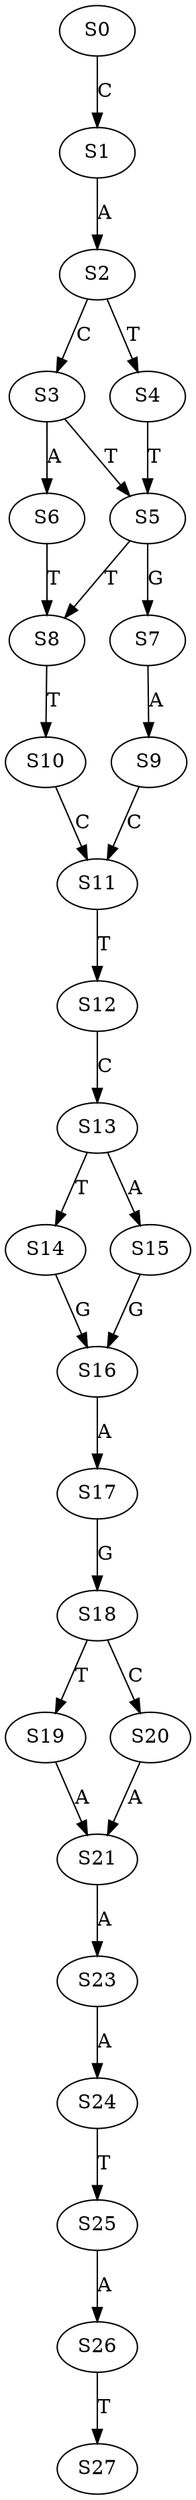 strict digraph  {
	S0 -> S1 [ label = C ];
	S1 -> S2 [ label = A ];
	S2 -> S3 [ label = C ];
	S2 -> S4 [ label = T ];
	S3 -> S5 [ label = T ];
	S3 -> S6 [ label = A ];
	S4 -> S5 [ label = T ];
	S5 -> S7 [ label = G ];
	S5 -> S8 [ label = T ];
	S6 -> S8 [ label = T ];
	S7 -> S9 [ label = A ];
	S8 -> S10 [ label = T ];
	S9 -> S11 [ label = C ];
	S10 -> S11 [ label = C ];
	S11 -> S12 [ label = T ];
	S12 -> S13 [ label = C ];
	S13 -> S14 [ label = T ];
	S13 -> S15 [ label = A ];
	S14 -> S16 [ label = G ];
	S15 -> S16 [ label = G ];
	S16 -> S17 [ label = A ];
	S17 -> S18 [ label = G ];
	S18 -> S19 [ label = T ];
	S18 -> S20 [ label = C ];
	S19 -> S21 [ label = A ];
	S20 -> S21 [ label = A ];
	S21 -> S23 [ label = A ];
	S23 -> S24 [ label = A ];
	S24 -> S25 [ label = T ];
	S25 -> S26 [ label = A ];
	S26 -> S27 [ label = T ];
}
